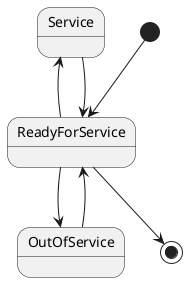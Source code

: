 @startuml

skinparam state {
  FontName "PT Sans"
}

[*] --> ReadyForService
ReadyForService --> [*] 

ReadyForService -left-> Service
Service --> ReadyForService

ReadyForService -right-> OutOfService
OutOfService --> ReadyForService 

/'
    ReadyForService --> Idle
    Idle --> ReadyForService 
    Idle --> [*]
'/

@enduml
